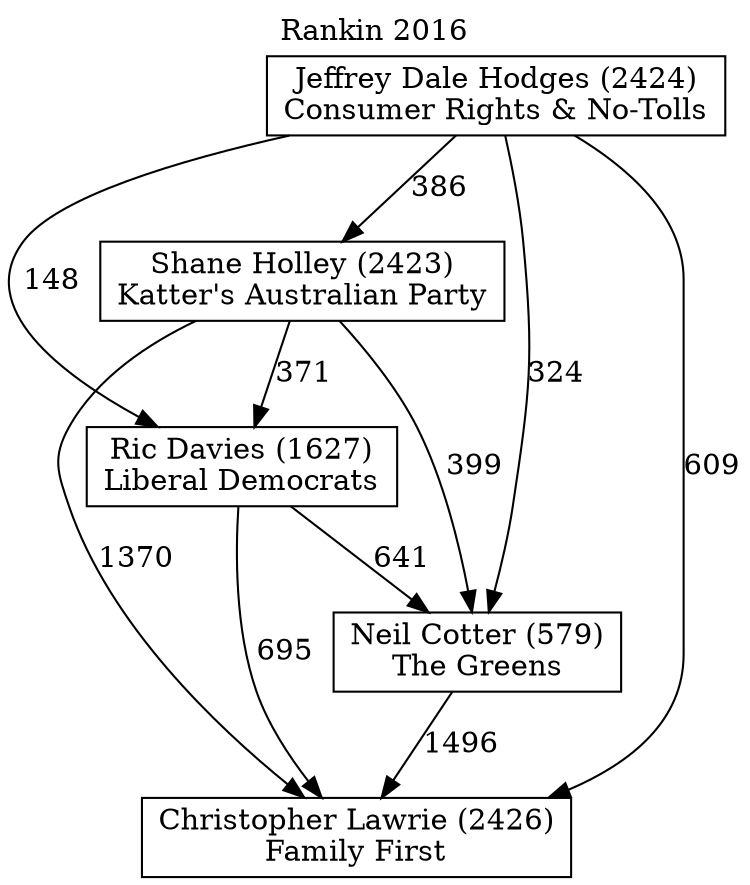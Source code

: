 // House preference flow
digraph "Christopher Lawrie (2426)_Rankin_2016" {
	graph [label="Rankin 2016" labelloc=t mclimit=10]
	node [shape=box]
	"Christopher Lawrie (2426)" [label="Christopher Lawrie (2426)
Family First"]
	"Neil Cotter (579)" [label="Neil Cotter (579)
The Greens"]
	"Ric Davies (1627)" [label="Ric Davies (1627)
Liberal Democrats"]
	"Shane Holley (2423)" [label="Shane Holley (2423)
Katter's Australian Party"]
	"Jeffrey Dale Hodges (2424)" [label="Jeffrey Dale Hodges (2424)
Consumer Rights & No-Tolls"]
	"Neil Cotter (579)" -> "Christopher Lawrie (2426)" [label=1496]
	"Ric Davies (1627)" -> "Neil Cotter (579)" [label=641]
	"Shane Holley (2423)" -> "Ric Davies (1627)" [label=371]
	"Jeffrey Dale Hodges (2424)" -> "Shane Holley (2423)" [label=386]
	"Ric Davies (1627)" -> "Christopher Lawrie (2426)" [label=695]
	"Shane Holley (2423)" -> "Christopher Lawrie (2426)" [label=1370]
	"Jeffrey Dale Hodges (2424)" -> "Christopher Lawrie (2426)" [label=609]
	"Jeffrey Dale Hodges (2424)" -> "Ric Davies (1627)" [label=148]
	"Shane Holley (2423)" -> "Neil Cotter (579)" [label=399]
	"Jeffrey Dale Hodges (2424)" -> "Neil Cotter (579)" [label=324]
}
